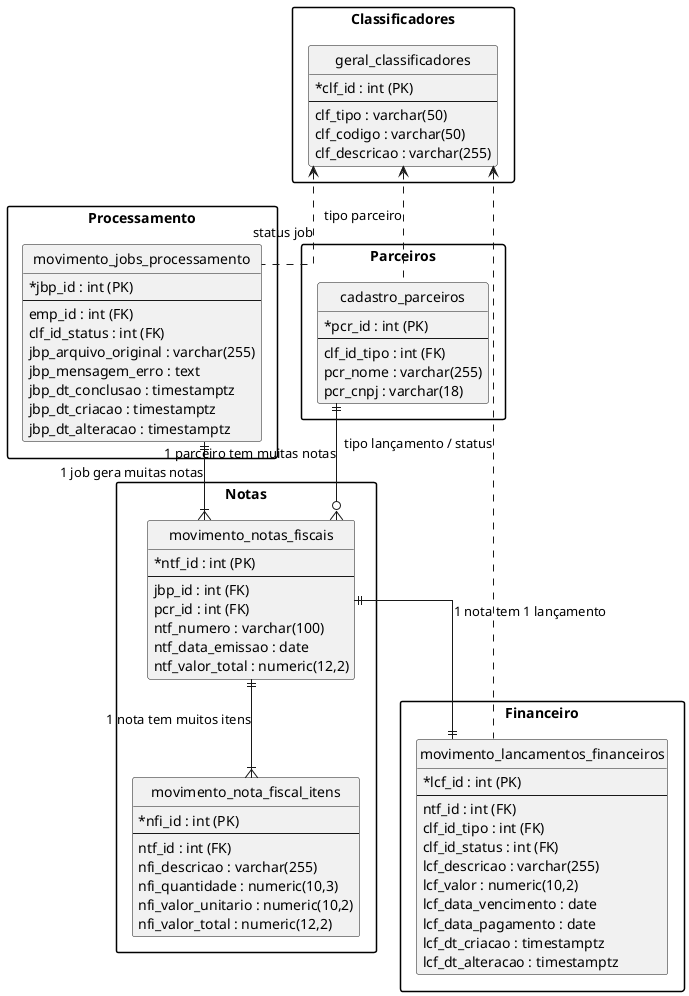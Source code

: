@startuml persisted_data_after_llm
skinparam linetype ortho
skinparam packageStyle rectangle
skinparam classAttributeIconSize 0
hide circle
hide methods

' ===============================
' ENTIDADES PERSISTIDAS (Django)
' ===============================

package "Processamento" {
  entity "movimento_jobs_processamento" as jbp {
    * jbp_id : int (PK)
    --
    emp_id : int (FK)
    clf_id_status : int (FK)
    jbp_arquivo_original : varchar(255)
    jbp_mensagem_erro : text
    jbp_dt_conclusao : timestamptz
    jbp_dt_criacao : timestamptz
    jbp_dt_alteracao : timestamptz
  }
}

package "Parceiros" {
  entity "cadastro_parceiros" as pcr {
    * pcr_id : int (PK)
    --
    clf_id_tipo : int (FK)
    pcr_nome : varchar(255)
    pcr_cnpj : varchar(18)
  }
}

package "Notas" {
  entity "movimento_notas_fiscais" as ntf {
    * ntf_id : int (PK)
    --
    jbp_id : int (FK)
    pcr_id : int (FK)
    ntf_numero : varchar(100)
    ntf_data_emissao : date
    ntf_valor_total : numeric(12,2)
  }

  entity "movimento_nota_fiscal_itens" as nfi {
    * nfi_id : int (PK)
    --
    ntf_id : int (FK)
    nfi_descricao : varchar(255)
    nfi_quantidade : numeric(10,3)
    nfi_valor_unitario : numeric(10,2)
    nfi_valor_total : numeric(12,2)
  }
}

package "Financeiro" {
  entity "movimento_lancamentos_financeiros" as lcf {
    * lcf_id : int (PK)
    --
    ntf_id : int (FK)
    clf_id_tipo : int (FK)
    clf_id_status : int (FK)
    lcf_descricao : varchar(255)
    lcf_valor : numeric(10,2)
    lcf_data_vencimento : date
    lcf_data_pagamento : date
    lcf_dt_criacao : timestamptz
    lcf_dt_alteracao : timestamptz
  }
}

package "Classificadores" {
  entity "geral_classificadores" as clf {
    * clf_id : int (PK)
    --
    clf_tipo : varchar(50)
    clf_codigo : varchar(50)
    clf_descricao : varchar(255)
  }
}

' ===============================
' RELACIONAMENTOS
' ===============================

jbp ||--|{ ntf : "1 job gera muitas notas"
pcr ||--o{ ntf : "1 parceiro tem muitas notas"
ntf ||--|{ nfi : "1 nota tem muitos itens"
ntf ||--|| lcf : "1 nota tem 1 lançamento"

clf <.. pcr : "tipo parceiro"
clf <.. jbp : "status job"
clf <.. lcf : "tipo lançamento / status"

@enduml
